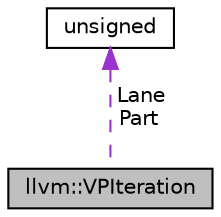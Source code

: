 digraph "llvm::VPIteration"
{
 // LATEX_PDF_SIZE
  bgcolor="transparent";
  edge [fontname="Helvetica",fontsize="10",labelfontname="Helvetica",labelfontsize="10"];
  node [fontname="Helvetica",fontsize="10",shape="box"];
  Node1 [label="llvm::VPIteration",height=0.2,width=0.4,color="black", fillcolor="grey75", style="filled", fontcolor="black",tooltip="In what follows, the term \"input IR\" refers to code that is fed into the vectorizer whereas the term ..."];
  Node2 -> Node1 [dir="back",color="darkorchid3",fontsize="10",style="dashed",label=" Lane\nPart" ,fontname="Helvetica"];
  Node2 [label="unsigned",height=0.2,width=0.4,color="black",URL="$classunsigned.html",tooltip=" "];
}
